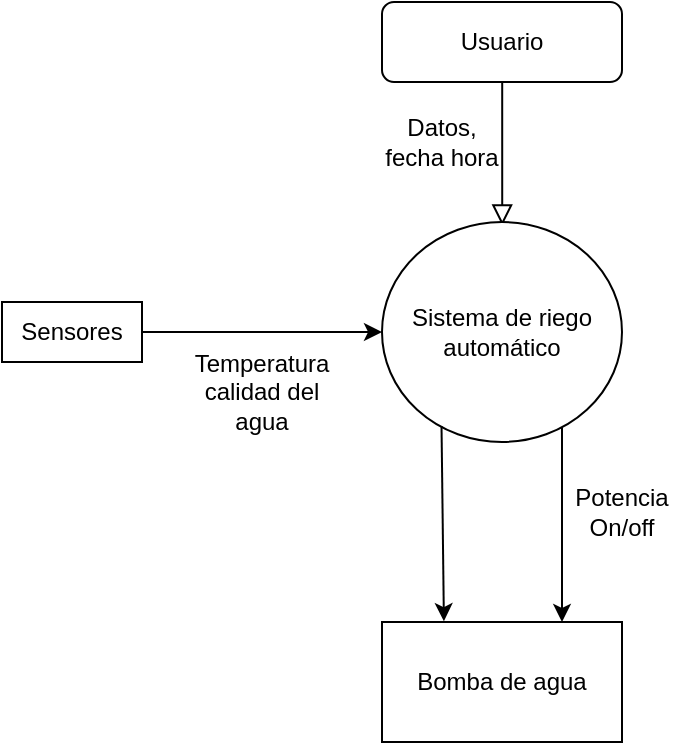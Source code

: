 <mxfile version="26.0.11">
  <diagram id="C5RBs43oDa-KdzZeNtuy" name="Page-1">
    <mxGraphModel dx="763" dy="514" grid="1" gridSize="10" guides="1" tooltips="1" connect="1" arrows="1" fold="1" page="1" pageScale="1" pageWidth="827" pageHeight="1169" math="0" shadow="0">
      <root>
        <mxCell id="WIyWlLk6GJQsqaUBKTNV-0" />
        <mxCell id="WIyWlLk6GJQsqaUBKTNV-1" parent="WIyWlLk6GJQsqaUBKTNV-0" />
        <mxCell id="WIyWlLk6GJQsqaUBKTNV-2" value="" style="rounded=0;html=1;jettySize=auto;orthogonalLoop=1;fontSize=11;endArrow=block;endFill=0;endSize=8;strokeWidth=1;shadow=0;labelBackgroundColor=none;edgeStyle=orthogonalEdgeStyle;entryX=0.501;entryY=0.016;entryDx=0;entryDy=0;entryPerimeter=0;exitX=0.422;exitY=1;exitDx=0;exitDy=0;exitPerimeter=0;" parent="WIyWlLk6GJQsqaUBKTNV-1" source="WIyWlLk6GJQsqaUBKTNV-3" target="yPDKOFDvKk30kmoni63R-5" edge="1">
          <mxGeometry relative="1" as="geometry">
            <mxPoint x="430" y="160" as="targetPoint" />
            <Array as="points">
              <mxPoint x="430" y="90" />
            </Array>
          </mxGeometry>
        </mxCell>
        <mxCell id="WIyWlLk6GJQsqaUBKTNV-3" value="Usuario" style="rounded=1;whiteSpace=wrap;html=1;fontSize=12;glass=0;strokeWidth=1;shadow=0;" parent="WIyWlLk6GJQsqaUBKTNV-1" vertex="1">
          <mxGeometry x="370" y="50" width="120" height="40" as="geometry" />
        </mxCell>
        <mxCell id="yPDKOFDvKk30kmoni63R-0" value="Datos, fecha hora" style="text;html=1;align=center;verticalAlign=middle;whiteSpace=wrap;rounded=0;rotation=0;" vertex="1" parent="WIyWlLk6GJQsqaUBKTNV-1">
          <mxGeometry x="370" y="110" width="60" height="20" as="geometry" />
        </mxCell>
        <mxCell id="yPDKOFDvKk30kmoni63R-8" value="" style="edgeStyle=orthogonalEdgeStyle;rounded=0;orthogonalLoop=1;jettySize=auto;html=1;" edge="1" parent="WIyWlLk6GJQsqaUBKTNV-1" source="yPDKOFDvKk30kmoni63R-5" target="yPDKOFDvKk30kmoni63R-7">
          <mxGeometry relative="1" as="geometry">
            <Array as="points">
              <mxPoint x="460" y="350" />
              <mxPoint x="460" y="350" />
            </Array>
          </mxGeometry>
        </mxCell>
        <mxCell id="yPDKOFDvKk30kmoni63R-5" value="Sistema de riego automático" style="ellipse;whiteSpace=wrap;html=1;" vertex="1" parent="WIyWlLk6GJQsqaUBKTNV-1">
          <mxGeometry x="370" y="160" width="120" height="110" as="geometry" />
        </mxCell>
        <mxCell id="yPDKOFDvKk30kmoni63R-7" value="Bomba de agua " style="whiteSpace=wrap;html=1;" vertex="1" parent="WIyWlLk6GJQsqaUBKTNV-1">
          <mxGeometry x="370" y="360" width="120" height="60" as="geometry" />
        </mxCell>
        <mxCell id="yPDKOFDvKk30kmoni63R-9" value="&lt;div&gt;Potencia&lt;/div&gt;&lt;div&gt;On/off&lt;br&gt;&lt;/div&gt;" style="text;strokeColor=none;align=center;fillColor=none;html=1;verticalAlign=middle;whiteSpace=wrap;rounded=0;" vertex="1" parent="WIyWlLk6GJQsqaUBKTNV-1">
          <mxGeometry x="460" y="290" width="60" height="30" as="geometry" />
        </mxCell>
        <mxCell id="yPDKOFDvKk30kmoni63R-10" value="" style="endArrow=classic;html=1;rounded=0;entryX=0.258;entryY=-0.007;entryDx=0;entryDy=0;entryPerimeter=0;exitX=0.248;exitY=0.927;exitDx=0;exitDy=0;exitPerimeter=0;" edge="1" parent="WIyWlLk6GJQsqaUBKTNV-1" source="yPDKOFDvKk30kmoni63R-5" target="yPDKOFDvKk30kmoni63R-7">
          <mxGeometry width="50" height="50" relative="1" as="geometry">
            <mxPoint x="399.46" y="255.25" as="sourcePoint" />
            <mxPoint x="400.54" y="375" as="targetPoint" />
          </mxGeometry>
        </mxCell>
        <mxCell id="yPDKOFDvKk30kmoni63R-13" style="edgeStyle=orthogonalEdgeStyle;rounded=0;orthogonalLoop=1;jettySize=auto;html=1;exitX=1;exitY=0.5;exitDx=0;exitDy=0;entryX=0;entryY=0.5;entryDx=0;entryDy=0;" edge="1" parent="WIyWlLk6GJQsqaUBKTNV-1" source="yPDKOFDvKk30kmoni63R-11" target="yPDKOFDvKk30kmoni63R-5">
          <mxGeometry relative="1" as="geometry" />
        </mxCell>
        <mxCell id="yPDKOFDvKk30kmoni63R-11" value="Sensores " style="rounded=0;whiteSpace=wrap;html=1;" vertex="1" parent="WIyWlLk6GJQsqaUBKTNV-1">
          <mxGeometry x="180" y="200" width="70" height="30" as="geometry" />
        </mxCell>
        <mxCell id="yPDKOFDvKk30kmoni63R-14" value="&lt;div&gt;Temperatura&lt;/div&gt;&lt;div&gt;calidad del agua&lt;br&gt;&lt;/div&gt;" style="text;strokeColor=none;align=center;fillColor=none;html=1;verticalAlign=middle;whiteSpace=wrap;rounded=0;" vertex="1" parent="WIyWlLk6GJQsqaUBKTNV-1">
          <mxGeometry x="280" y="230" width="60" height="30" as="geometry" />
        </mxCell>
      </root>
    </mxGraphModel>
  </diagram>
</mxfile>
